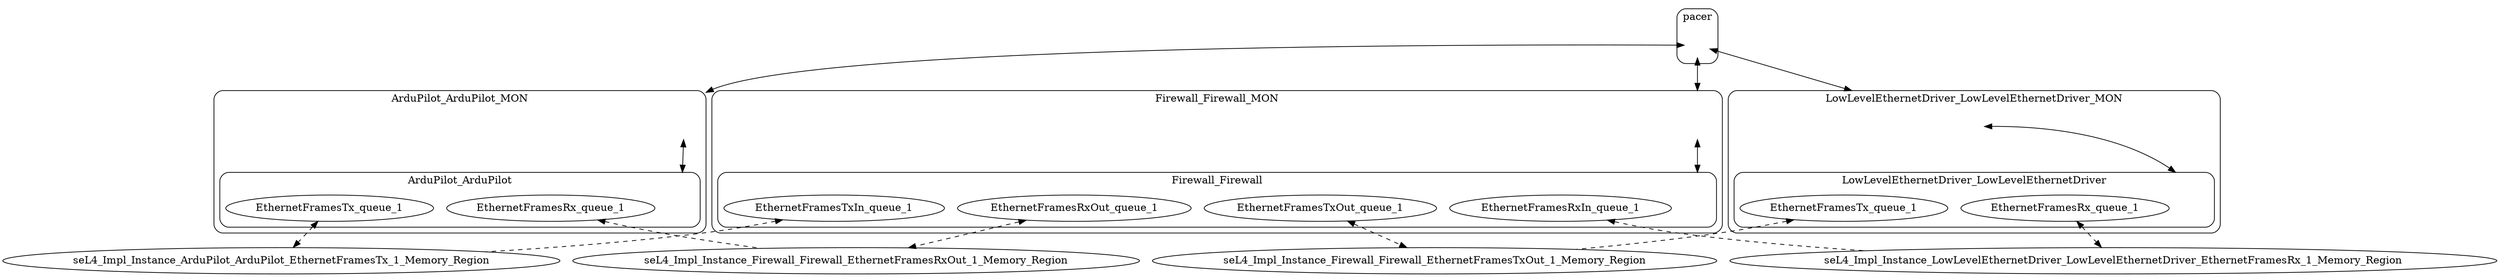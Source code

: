 digraph microkit {
  compound=true;

  // protection domains
  graph [style=rounded]
  subgraph cluster_ArduPilot_ArduPilot_MON {
    label = "ArduPilot_ArduPilot_MON";
    ArduPilot_ArduPilot_MON_INVIS [label="", style=invis, width=.5, height=.5, fixedsize=true]

    graph [style=rounded]
    subgraph cluster_ArduPilot_ArduPilot {
      label = "ArduPilot_ArduPilot";
      ArduPilot_ArduPilot_INVIS [label="", style=invis, width=.5, height=.5, fixedsize=true]

      pd_ArduPilot_ArduPilot_EthernetFramesTx_queue_1 [label=EthernetFramesTx_queue_1];
      pd_ArduPilot_ArduPilot_EthernetFramesRx_queue_1 [label=EthernetFramesRx_queue_1];
    }
  }

  graph [style=rounded]
  subgraph cluster_Firewall_Firewall_MON {
    label = "Firewall_Firewall_MON";
    Firewall_Firewall_MON_INVIS [label="", style=invis, width=.5, height=.5, fixedsize=true]

    graph [style=rounded]
    subgraph cluster_Firewall_Firewall {
      label = "Firewall_Firewall";
      Firewall_Firewall_INVIS [label="", style=invis, width=.5, height=.5, fixedsize=true]

      pd_Firewall_Firewall_EthernetFramesTxIn_queue_1 [label=EthernetFramesTxIn_queue_1];
      pd_Firewall_Firewall_EthernetFramesRxOut_queue_1 [label=EthernetFramesRxOut_queue_1];
      pd_Firewall_Firewall_EthernetFramesTxOut_queue_1 [label=EthernetFramesTxOut_queue_1];
      pd_Firewall_Firewall_EthernetFramesRxIn_queue_1 [label=EthernetFramesRxIn_queue_1];
    }
  }

  graph [style=rounded]
  subgraph cluster_LowLevelEthernetDriver_LowLevelEthernetDriver_MON {
    label = "LowLevelEthernetDriver_LowLevelEthernetDriver_MON";
    LowLevelEthernetDriver_LowLevelEthernetDriver_MON_INVIS [label="", style=invis, width=.5, height=.5, fixedsize=true]

    graph [style=rounded]
    subgraph cluster_LowLevelEthernetDriver_LowLevelEthernetDriver {
      label = "LowLevelEthernetDriver_LowLevelEthernetDriver";
      LowLevelEthernetDriver_LowLevelEthernetDriver_INVIS [label="", style=invis, width=.5, height=.5, fixedsize=true]

      pd_LowLevelEthernetDriver_LowLevelEthernetDriver_EthernetFramesTx_queue_1 [label=EthernetFramesTx_queue_1];
      pd_LowLevelEthernetDriver_LowLevelEthernetDriver_EthernetFramesRx_queue_1 [label=EthernetFramesRx_queue_1];
    }
  }

  graph [style=rounded]
  subgraph cluster_pacer {
    label = "pacer";
    pacer_INVIS [label="", style=invis, width=.5, height=.5, fixedsize=true]

  }

  // memory regions
  seL4_Impl_Instance_ArduPilot_ArduPilot_EthernetFramesTx_1_Memory_Region;

  seL4_Impl_Instance_Firewall_Firewall_EthernetFramesRxOut_1_Memory_Region;

  seL4_Impl_Instance_Firewall_Firewall_EthernetFramesTxOut_1_Memory_Region;

  seL4_Impl_Instance_LowLevelEthernetDriver_LowLevelEthernetDriver_EthernetFramesRx_1_Memory_Region;

  // channels
  pacer_INVIS -> ArduPilot_ArduPilot_MON_INVIS [lhead=cluster_ArduPilot_ArduPilot_MON, minlen=2, dir=both];
  ArduPilot_ArduPilot_MON_INVIS -> ArduPilot_ArduPilot_INVIS [lhead=cluster_ArduPilot_ArduPilot, minlen=2, dir=both];
  pacer_INVIS -> Firewall_Firewall_MON_INVIS [lhead=cluster_Firewall_Firewall_MON, minlen=2, dir=both];
  Firewall_Firewall_MON_INVIS -> Firewall_Firewall_INVIS [lhead=cluster_Firewall_Firewall, minlen=2, dir=both];
  pacer_INVIS -> LowLevelEthernetDriver_LowLevelEthernetDriver_MON_INVIS [lhead=cluster_LowLevelEthernetDriver_LowLevelEthernetDriver_MON, minlen=2, dir=both];
  LowLevelEthernetDriver_LowLevelEthernetDriver_MON_INVIS -> LowLevelEthernetDriver_LowLevelEthernetDriver_INVIS [lhead=cluster_LowLevelEthernetDriver_LowLevelEthernetDriver, minlen=2, dir=both];

  // shared memory mappings
  pd_ArduPilot_ArduPilot_EthernetFramesTx_queue_1 -> seL4_Impl_Instance_ArduPilot_ArduPilot_EthernetFramesTx_1_Memory_Region [dir=both, style=dashed];
  pd_ArduPilot_ArduPilot_EthernetFramesRx_queue_1 -> seL4_Impl_Instance_Firewall_Firewall_EthernetFramesRxOut_1_Memory_Region [dir=back, style=dashed];
  pd_Firewall_Firewall_EthernetFramesTxIn_queue_1 -> seL4_Impl_Instance_ArduPilot_ArduPilot_EthernetFramesTx_1_Memory_Region [dir=back, style=dashed];
  pd_Firewall_Firewall_EthernetFramesRxOut_queue_1 -> seL4_Impl_Instance_Firewall_Firewall_EthernetFramesRxOut_1_Memory_Region [dir=both, style=dashed];
  pd_Firewall_Firewall_EthernetFramesTxOut_queue_1 -> seL4_Impl_Instance_Firewall_Firewall_EthernetFramesTxOut_1_Memory_Region [dir=both, style=dashed];
  pd_Firewall_Firewall_EthernetFramesRxIn_queue_1 -> seL4_Impl_Instance_LowLevelEthernetDriver_LowLevelEthernetDriver_EthernetFramesRx_1_Memory_Region [dir=back, style=dashed];
  pd_LowLevelEthernetDriver_LowLevelEthernetDriver_EthernetFramesTx_queue_1 -> seL4_Impl_Instance_Firewall_Firewall_EthernetFramesTxOut_1_Memory_Region [dir=back, style=dashed];
  pd_LowLevelEthernetDriver_LowLevelEthernetDriver_EthernetFramesRx_queue_1 -> seL4_Impl_Instance_LowLevelEthernetDriver_LowLevelEthernetDriver_EthernetFramesRx_1_Memory_Region [dir=both, style=dashed];
}